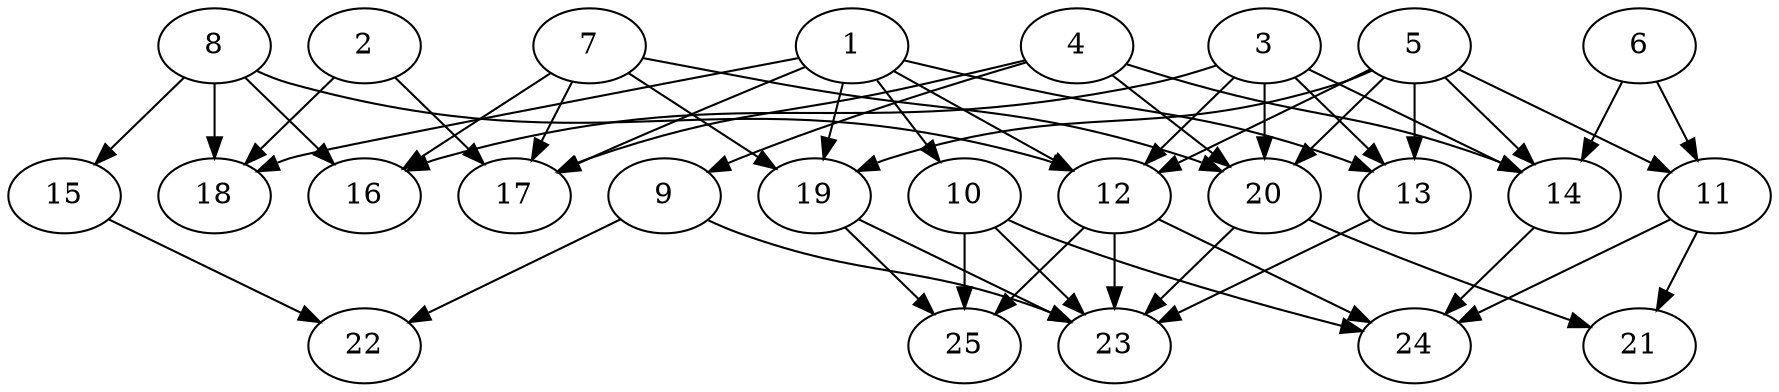 // DAG automatically generated by daggen at Thu Oct  3 14:00:40 2019
// ./daggen --dot -n 25 --ccr 0.5 --fat 0.7 --regular 0.5 --density 0.5 --mindata 5242880 --maxdata 52428800 
digraph G {
  1 [size="11173888", alpha="0.01", expect_size="5586944"] 
  1 -> 10 [size ="5586944"]
  1 -> 12 [size ="5586944"]
  1 -> 13 [size ="5586944"]
  1 -> 17 [size ="5586944"]
  1 -> 18 [size ="5586944"]
  1 -> 19 [size ="5586944"]
  2 [size="15828992", alpha="0.20", expect_size="7914496"] 
  2 -> 17 [size ="7914496"]
  2 -> 18 [size ="7914496"]
  3 [size="54444032", alpha="0.18", expect_size="27222016"] 
  3 -> 12 [size ="27222016"]
  3 -> 13 [size ="27222016"]
  3 -> 14 [size ="27222016"]
  3 -> 16 [size ="27222016"]
  3 -> 20 [size ="27222016"]
  4 [size="96149504", alpha="0.02", expect_size="48074752"] 
  4 -> 9 [size ="48074752"]
  4 -> 14 [size ="48074752"]
  4 -> 17 [size ="48074752"]
  4 -> 20 [size ="48074752"]
  5 [size="45137920", alpha="0.13", expect_size="22568960"] 
  5 -> 11 [size ="22568960"]
  5 -> 12 [size ="22568960"]
  5 -> 13 [size ="22568960"]
  5 -> 14 [size ="22568960"]
  5 -> 19 [size ="22568960"]
  5 -> 20 [size ="22568960"]
  6 [size="73734144", alpha="0.07", expect_size="36867072"] 
  6 -> 11 [size ="36867072"]
  6 -> 14 [size ="36867072"]
  7 [size="81850368", alpha="0.05", expect_size="40925184"] 
  7 -> 16 [size ="40925184"]
  7 -> 17 [size ="40925184"]
  7 -> 19 [size ="40925184"]
  7 -> 20 [size ="40925184"]
  8 [size="38354944", alpha="0.17", expect_size="19177472"] 
  8 -> 12 [size ="19177472"]
  8 -> 15 [size ="19177472"]
  8 -> 16 [size ="19177472"]
  8 -> 18 [size ="19177472"]
  9 [size="32923648", alpha="0.16", expect_size="16461824"] 
  9 -> 22 [size ="16461824"]
  9 -> 23 [size ="16461824"]
  10 [size="71274496", alpha="0.13", expect_size="35637248"] 
  10 -> 23 [size ="35637248"]
  10 -> 24 [size ="35637248"]
  10 -> 25 [size ="35637248"]
  11 [size="33824768", alpha="0.16", expect_size="16912384"] 
  11 -> 21 [size ="16912384"]
  11 -> 24 [size ="16912384"]
  12 [size="37666816", alpha="0.14", expect_size="18833408"] 
  12 -> 23 [size ="18833408"]
  12 -> 24 [size ="18833408"]
  12 -> 25 [size ="18833408"]
  13 [size="35864576", alpha="0.17", expect_size="17932288"] 
  13 -> 23 [size ="17932288"]
  14 [size="28620800", alpha="0.04", expect_size="14310400"] 
  14 -> 24 [size ="14310400"]
  15 [size="37101568", alpha="0.14", expect_size="18550784"] 
  15 -> 22 [size ="18550784"]
  16 [size="96116736", alpha="0.07", expect_size="48058368"] 
  17 [size="36694016", alpha="0.07", expect_size="18347008"] 
  18 [size="60583936", alpha="0.13", expect_size="30291968"] 
  19 [size="45416448", alpha="0.17", expect_size="22708224"] 
  19 -> 23 [size ="22708224"]
  19 -> 25 [size ="22708224"]
  20 [size="25376768", alpha="0.09", expect_size="12688384"] 
  20 -> 21 [size ="12688384"]
  20 -> 23 [size ="12688384"]
  21 [size="86513664", alpha="0.01", expect_size="43256832"] 
  22 [size="69019648", alpha="0.14", expect_size="34509824"] 
  23 [size="42274816", alpha="0.17", expect_size="21137408"] 
  24 [size="30199808", alpha="0.18", expect_size="15099904"] 
  25 [size="49321984", alpha="0.06", expect_size="24660992"] 
}
